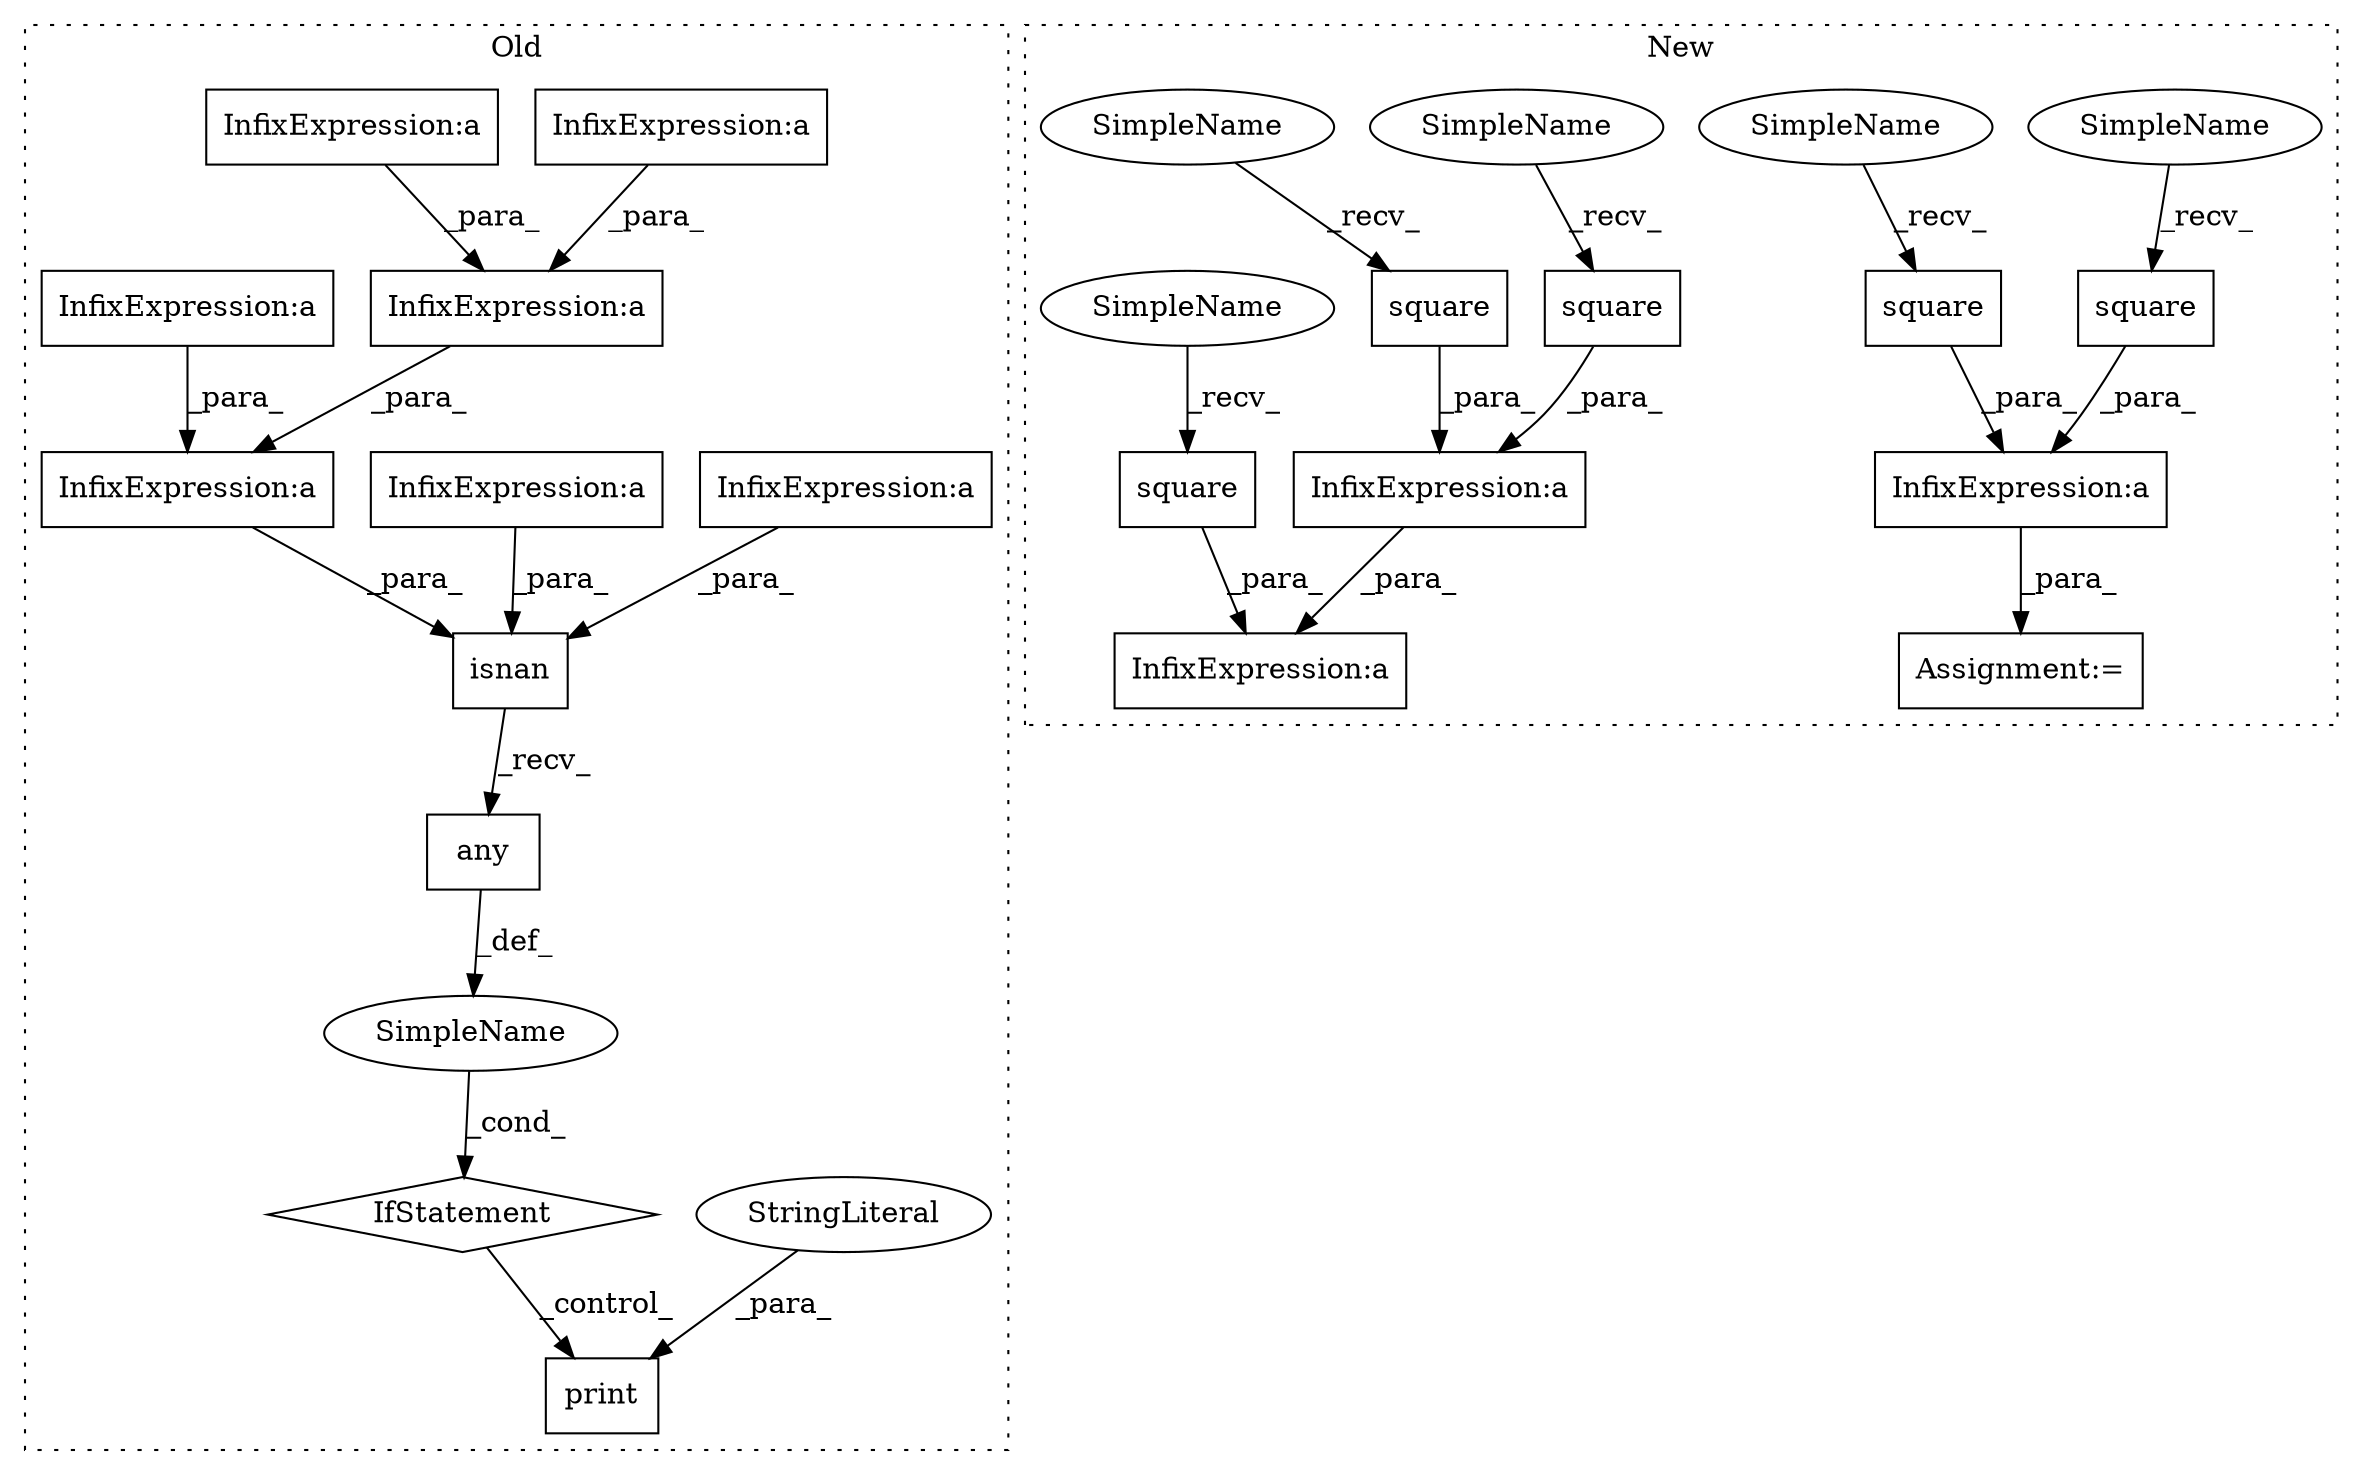 digraph G {
subgraph cluster0 {
1 [label="print" a="32" s="8804,8816" l="6,1" shape="box"];
3 [label="StringLiteral" a="45" s="8810" l="6" shape="ellipse"];
6 [label="InfixExpression:a" a="27" s="8683" l="3" shape="box"];
7 [label="InfixExpression:a" a="27" s="8407" l="3" shape="box"];
9 [label="InfixExpression:a" a="27" s="8423" l="3" shape="box"];
10 [label="InfixExpression:a" a="27" s="8667" l="3" shape="box"];
11 [label="InfixExpression:a" a="27" s="8675" l="3" shape="box"];
12 [label="InfixExpression:a" a="27" s="8692" l="3" shape="box"];
13 [label="InfixExpression:a" a="27" s="8700" l="3" shape="box"];
14 [label="SimpleName" a="42" s="" l="" shape="ellipse"];
15 [label="IfStatement" a="25" s="8767,8794" l="4,2" shape="diamond"];
21 [label="isnan" a="32" s="8777,8787" l="6,1" shape="box"];
22 [label="any" a="32" s="8789" l="5" shape="box"];
label = "Old";
style="dotted";
}
subgraph cluster1 {
2 [label="square" a="32" s="8350,8361" l="7,1" shape="box"];
4 [label="Assignment:=" a="7" s="8342" l="1" shape="box"];
5 [label="InfixExpression:a" a="27" s="8362" l="3" shape="box"];
8 [label="square" a="32" s="8371,8382" l="7,1" shape="box"];
16 [label="square" a="32" s="8663,8674" l="7,1" shape="box"];
17 [label="InfixExpression:a" a="27" s="8654" l="3" shape="box"];
18 [label="square" a="32" s="8620,8631" l="7,1" shape="box"];
19 [label="InfixExpression:a" a="27" s="8632" l="3" shape="box"];
20 [label="square" a="32" s="8641,8652" l="7,1" shape="box"];
23 [label="SimpleName" a="42" s="8344" l="5" shape="ellipse"];
24 [label="SimpleName" a="42" s="8657" l="5" shape="ellipse"];
25 [label="SimpleName" a="42" s="8365" l="5" shape="ellipse"];
26 [label="SimpleName" a="42" s="8614" l="5" shape="ellipse"];
27 [label="SimpleName" a="42" s="8635" l="5" shape="ellipse"];
label = "New";
style="dotted";
}
2 -> 5 [label="_para_"];
3 -> 1 [label="_para_"];
5 -> 4 [label="_para_"];
6 -> 11 [label="_para_"];
7 -> 21 [label="_para_"];
8 -> 5 [label="_para_"];
9 -> 21 [label="_para_"];
10 -> 11 [label="_para_"];
11 -> 12 [label="_para_"];
12 -> 21 [label="_para_"];
13 -> 12 [label="_para_"];
14 -> 15 [label="_cond_"];
15 -> 1 [label="_control_"];
16 -> 17 [label="_para_"];
18 -> 19 [label="_para_"];
19 -> 17 [label="_para_"];
20 -> 19 [label="_para_"];
21 -> 22 [label="_recv_"];
22 -> 14 [label="_def_"];
23 -> 2 [label="_recv_"];
24 -> 16 [label="_recv_"];
25 -> 8 [label="_recv_"];
26 -> 18 [label="_recv_"];
27 -> 20 [label="_recv_"];
}